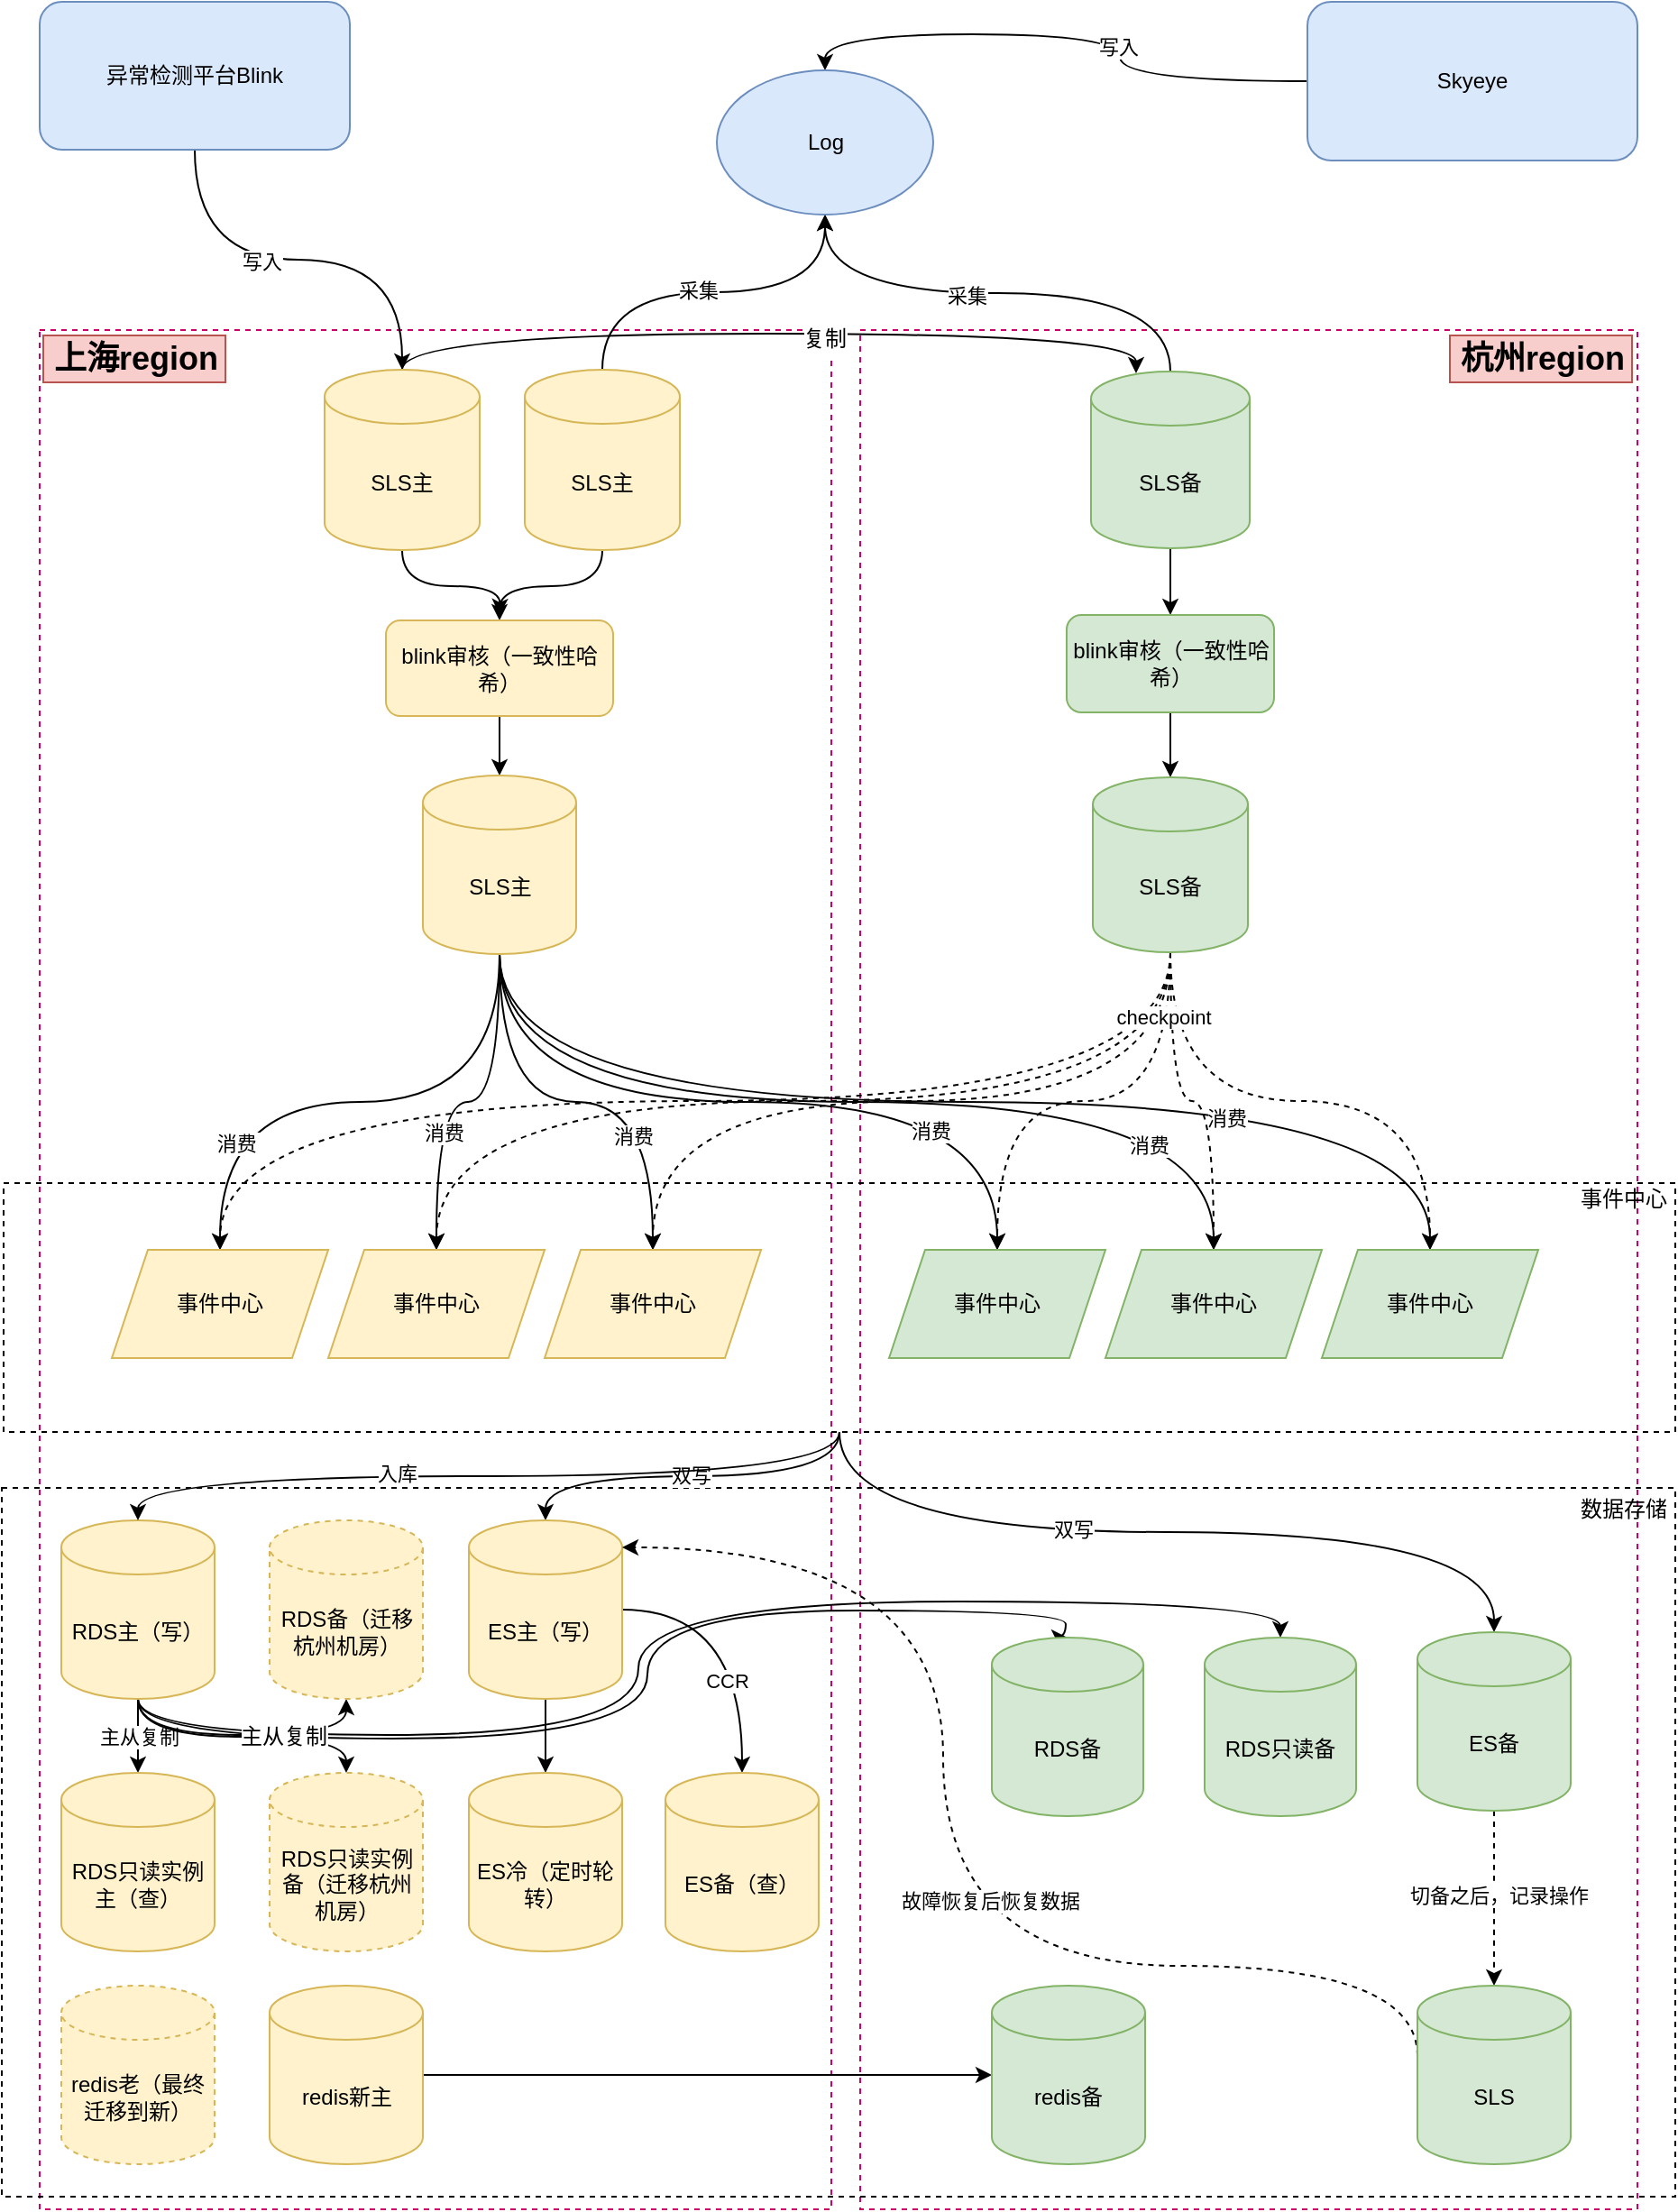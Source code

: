 <mxfile version="14.0.5" type="github">
  <diagram id="YGv4_1RwUOP4VzlCztjI" name="Page-1">
    <mxGraphModel dx="2066" dy="1131" grid="0" gridSize="10" guides="1" tooltips="1" connect="1" arrows="1" fold="1" page="1" pageScale="1" pageWidth="3300" pageHeight="4681" math="0" shadow="0">
      <root>
        <mxCell id="0" />
        <mxCell id="1" parent="0" />
        <mxCell id="uuZJCu9eJbXiHKsUHWhY-93" value="" style="rounded=0;whiteSpace=wrap;html=1;fillColor=none;dashed=1;strokeColor=#CC0066;" vertex="1" parent="1">
          <mxGeometry x="1439" y="958" width="431" height="1042" as="geometry" />
        </mxCell>
        <mxCell id="uuZJCu9eJbXiHKsUHWhY-94" value="" style="rounded=0;whiteSpace=wrap;html=1;fillColor=none;dashed=1;strokeColor=#CC0066;" vertex="1" parent="1">
          <mxGeometry x="984" y="958" width="439" height="1042" as="geometry" />
        </mxCell>
        <mxCell id="uuZJCu9eJbXiHKsUHWhY-95" value="" style="rounded=0;whiteSpace=wrap;html=1;fillColor=none;dashed=1;" vertex="1" parent="1">
          <mxGeometry x="963" y="1600" width="928" height="393" as="geometry" />
        </mxCell>
        <mxCell id="uuZJCu9eJbXiHKsUHWhY-96" style="edgeStyle=orthogonalEdgeStyle;curved=1;rounded=0;orthogonalLoop=1;jettySize=auto;html=1;exitX=0.5;exitY=0;exitDx=0;exitDy=0;exitPerimeter=0;entryX=0.5;entryY=1;entryDx=0;entryDy=0;" edge="1" parent="1" source="uuZJCu9eJbXiHKsUHWhY-99" target="uuZJCu9eJbXiHKsUHWhY-110">
          <mxGeometry relative="1" as="geometry" />
        </mxCell>
        <mxCell id="uuZJCu9eJbXiHKsUHWhY-97" value="采集" style="edgeLabel;html=1;align=center;verticalAlign=middle;resizable=0;points=[];" vertex="1" connectable="0" parent="uuZJCu9eJbXiHKsUHWhY-96">
          <mxGeometry x="-0.096" y="2" relative="1" as="geometry">
            <mxPoint x="1" y="1" as="offset" />
          </mxGeometry>
        </mxCell>
        <mxCell id="uuZJCu9eJbXiHKsUHWhY-98" style="edgeStyle=orthogonalEdgeStyle;curved=1;rounded=0;orthogonalLoop=1;jettySize=auto;html=1;entryX=0.5;entryY=0;entryDx=0;entryDy=0;" edge="1" parent="1" source="uuZJCu9eJbXiHKsUHWhY-99" target="uuZJCu9eJbXiHKsUHWhY-112">
          <mxGeometry relative="1" as="geometry" />
        </mxCell>
        <mxCell id="uuZJCu9eJbXiHKsUHWhY-99" value="SLS主" style="shape=cylinder3;whiteSpace=wrap;html=1;boundedLbl=1;backgroundOutline=1;size=15;fillColor=#fff2cc;strokeColor=#d6b656;" vertex="1" parent="1">
          <mxGeometry x="1253" y="980" width="86" height="100" as="geometry" />
        </mxCell>
        <mxCell id="uuZJCu9eJbXiHKsUHWhY-100" style="edgeStyle=orthogonalEdgeStyle;curved=1;rounded=0;orthogonalLoop=1;jettySize=auto;html=1;entryX=0.5;entryY=1;entryDx=0;entryDy=0;exitX=0.5;exitY=0;exitDx=0;exitDy=0;exitPerimeter=0;" edge="1" parent="1" source="uuZJCu9eJbXiHKsUHWhY-103" target="uuZJCu9eJbXiHKsUHWhY-110">
          <mxGeometry relative="1" as="geometry" />
        </mxCell>
        <mxCell id="uuZJCu9eJbXiHKsUHWhY-101" value="采集" style="edgeLabel;html=1;align=center;verticalAlign=middle;resizable=0;points=[];" vertex="1" connectable="0" parent="uuZJCu9eJbXiHKsUHWhY-100">
          <mxGeometry x="0.13" y="1" relative="1" as="geometry">
            <mxPoint x="1" as="offset" />
          </mxGeometry>
        </mxCell>
        <mxCell id="uuZJCu9eJbXiHKsUHWhY-102" style="edgeStyle=orthogonalEdgeStyle;curved=1;rounded=0;orthogonalLoop=1;jettySize=auto;html=1;entryX=0.5;entryY=0;entryDx=0;entryDy=0;" edge="1" parent="1" source="uuZJCu9eJbXiHKsUHWhY-103" target="uuZJCu9eJbXiHKsUHWhY-114">
          <mxGeometry relative="1" as="geometry" />
        </mxCell>
        <mxCell id="uuZJCu9eJbXiHKsUHWhY-103" value="SLS备" style="shape=cylinder3;whiteSpace=wrap;html=1;boundedLbl=1;backgroundOutline=1;size=15;fillColor=#d5e8d4;strokeColor=#82b366;" vertex="1" parent="1">
          <mxGeometry x="1567" y="981" width="88" height="98" as="geometry" />
        </mxCell>
        <mxCell id="uuZJCu9eJbXiHKsUHWhY-104" style="edgeStyle=orthogonalEdgeStyle;curved=1;rounded=0;orthogonalLoop=1;jettySize=auto;html=1;entryX=0.5;entryY=0;entryDx=0;entryDy=0;entryPerimeter=0;" edge="1" parent="1" source="uuZJCu9eJbXiHKsUHWhY-106" target="uuZJCu9eJbXiHKsUHWhY-179">
          <mxGeometry relative="1" as="geometry">
            <mxPoint x="1239" y="822" as="targetPoint" />
          </mxGeometry>
        </mxCell>
        <mxCell id="uuZJCu9eJbXiHKsUHWhY-105" value="写入" style="edgeLabel;html=1;align=center;verticalAlign=middle;resizable=0;points=[];" vertex="1" connectable="0" parent="uuZJCu9eJbXiHKsUHWhY-104">
          <mxGeometry x="-0.177" y="-1" relative="1" as="geometry">
            <mxPoint as="offset" />
          </mxGeometry>
        </mxCell>
        <mxCell id="uuZJCu9eJbXiHKsUHWhY-106" value="异常检测平台Blink" style="rounded=1;whiteSpace=wrap;html=1;fillColor=#dae8fc;strokeColor=#6c8ebf;" vertex="1" parent="1">
          <mxGeometry x="984" y="776" width="172" height="82" as="geometry" />
        </mxCell>
        <mxCell id="uuZJCu9eJbXiHKsUHWhY-107" style="edgeStyle=orthogonalEdgeStyle;curved=1;rounded=0;orthogonalLoop=1;jettySize=auto;html=1;entryX=0.5;entryY=0;entryDx=0;entryDy=0;" edge="1" parent="1" source="uuZJCu9eJbXiHKsUHWhY-109" target="uuZJCu9eJbXiHKsUHWhY-110">
          <mxGeometry relative="1" as="geometry" />
        </mxCell>
        <mxCell id="uuZJCu9eJbXiHKsUHWhY-108" value="写入" style="edgeLabel;html=1;align=center;verticalAlign=middle;resizable=0;points=[];" vertex="1" connectable="0" parent="uuZJCu9eJbXiHKsUHWhY-107">
          <mxGeometry x="-0.216" y="2" relative="1" as="geometry">
            <mxPoint as="offset" />
          </mxGeometry>
        </mxCell>
        <mxCell id="uuZJCu9eJbXiHKsUHWhY-109" value="Skyeye" style="rounded=1;whiteSpace=wrap;html=1;fillColor=#dae8fc;strokeColor=#6c8ebf;" vertex="1" parent="1">
          <mxGeometry x="1687" y="776" width="183" height="88" as="geometry" />
        </mxCell>
        <mxCell id="uuZJCu9eJbXiHKsUHWhY-110" value="Log" style="ellipse;whiteSpace=wrap;html=1;fillColor=#dae8fc;strokeColor=#6c8ebf;" vertex="1" parent="1">
          <mxGeometry x="1359.5" y="814" width="120" height="80" as="geometry" />
        </mxCell>
        <mxCell id="uuZJCu9eJbXiHKsUHWhY-111" style="edgeStyle=orthogonalEdgeStyle;curved=1;rounded=0;orthogonalLoop=1;jettySize=auto;html=1;entryX=0.5;entryY=0;entryDx=0;entryDy=0;entryPerimeter=0;" edge="1" parent="1" source="uuZJCu9eJbXiHKsUHWhY-112" target="uuZJCu9eJbXiHKsUHWhY-127">
          <mxGeometry relative="1" as="geometry" />
        </mxCell>
        <mxCell id="uuZJCu9eJbXiHKsUHWhY-112" value="blink审核（一致性哈希）" style="rounded=1;whiteSpace=wrap;html=1;fillColor=#fff2cc;strokeColor=#d6b656;" vertex="1" parent="1">
          <mxGeometry x="1176" y="1119" width="126" height="53" as="geometry" />
        </mxCell>
        <mxCell id="uuZJCu9eJbXiHKsUHWhY-113" style="edgeStyle=orthogonalEdgeStyle;curved=1;rounded=0;orthogonalLoop=1;jettySize=auto;html=1;entryX=0.5;entryY=0;entryDx=0;entryDy=0;entryPerimeter=0;" edge="1" parent="1" source="uuZJCu9eJbXiHKsUHWhY-114" target="uuZJCu9eJbXiHKsUHWhY-135">
          <mxGeometry relative="1" as="geometry" />
        </mxCell>
        <mxCell id="uuZJCu9eJbXiHKsUHWhY-114" value="blink审核（一致性哈希）" style="rounded=1;whiteSpace=wrap;html=1;fillColor=#d5e8d4;strokeColor=#82b366;" vertex="1" parent="1">
          <mxGeometry x="1553.5" y="1116" width="115" height="54" as="geometry" />
        </mxCell>
        <mxCell id="uuZJCu9eJbXiHKsUHWhY-115" style="edgeStyle=orthogonalEdgeStyle;curved=1;rounded=0;orthogonalLoop=1;jettySize=auto;html=1;entryX=0.5;entryY=0;entryDx=0;entryDy=0;exitX=0.5;exitY=1;exitDx=0;exitDy=0;exitPerimeter=0;" edge="1" parent="1" source="uuZJCu9eJbXiHKsUHWhY-127" target="uuZJCu9eJbXiHKsUHWhY-136">
          <mxGeometry relative="1" as="geometry" />
        </mxCell>
        <mxCell id="uuZJCu9eJbXiHKsUHWhY-116" value="消费&amp;nbsp; &amp;nbsp; &amp;nbsp;&amp;nbsp;" style="edgeLabel;html=1;align=center;verticalAlign=middle;resizable=0;points=[];" vertex="1" connectable="0" parent="uuZJCu9eJbXiHKsUHWhY-115">
          <mxGeometry x="0.629" y="18" relative="1" as="geometry">
            <mxPoint as="offset" />
          </mxGeometry>
        </mxCell>
        <mxCell id="uuZJCu9eJbXiHKsUHWhY-117" style="edgeStyle=orthogonalEdgeStyle;curved=1;rounded=0;orthogonalLoop=1;jettySize=auto;html=1;" edge="1" parent="1" source="uuZJCu9eJbXiHKsUHWhY-127" target="uuZJCu9eJbXiHKsUHWhY-137">
          <mxGeometry relative="1" as="geometry" />
        </mxCell>
        <mxCell id="uuZJCu9eJbXiHKsUHWhY-118" value="消费" style="edgeLabel;html=1;align=center;verticalAlign=middle;resizable=0;points=[];" vertex="1" connectable="0" parent="uuZJCu9eJbXiHKsUHWhY-117">
          <mxGeometry x="0.348" y="4" relative="1" as="geometry">
            <mxPoint as="offset" />
          </mxGeometry>
        </mxCell>
        <mxCell id="uuZJCu9eJbXiHKsUHWhY-119" style="edgeStyle=orthogonalEdgeStyle;curved=1;rounded=0;orthogonalLoop=1;jettySize=auto;html=1;entryX=0.5;entryY=0;entryDx=0;entryDy=0;" edge="1" parent="1" source="uuZJCu9eJbXiHKsUHWhY-127" target="uuZJCu9eJbXiHKsUHWhY-138">
          <mxGeometry relative="1" as="geometry" />
        </mxCell>
        <mxCell id="uuZJCu9eJbXiHKsUHWhY-120" value="消费" style="edgeLabel;html=1;align=center;verticalAlign=middle;resizable=0;points=[];" vertex="1" connectable="0" parent="uuZJCu9eJbXiHKsUHWhY-119">
          <mxGeometry x="0.494" y="-11" relative="1" as="geometry">
            <mxPoint as="offset" />
          </mxGeometry>
        </mxCell>
        <mxCell id="uuZJCu9eJbXiHKsUHWhY-121" style="edgeStyle=orthogonalEdgeStyle;curved=1;rounded=0;orthogonalLoop=1;jettySize=auto;html=1;entryX=0.5;entryY=0;entryDx=0;entryDy=0;exitX=0.5;exitY=1;exitDx=0;exitDy=0;exitPerimeter=0;" edge="1" parent="1" source="uuZJCu9eJbXiHKsUHWhY-127" target="uuZJCu9eJbXiHKsUHWhY-139">
          <mxGeometry relative="1" as="geometry" />
        </mxCell>
        <mxCell id="uuZJCu9eJbXiHKsUHWhY-122" value="消费" style="edgeLabel;html=1;align=center;verticalAlign=middle;resizable=0;points=[];" vertex="1" connectable="0" parent="uuZJCu9eJbXiHKsUHWhY-121">
          <mxGeometry x="0.458" y="-16" relative="1" as="geometry">
            <mxPoint as="offset" />
          </mxGeometry>
        </mxCell>
        <mxCell id="uuZJCu9eJbXiHKsUHWhY-123" style="edgeStyle=orthogonalEdgeStyle;curved=1;rounded=0;orthogonalLoop=1;jettySize=auto;html=1;exitX=0.5;exitY=1;exitDx=0;exitDy=0;exitPerimeter=0;" edge="1" parent="1" source="uuZJCu9eJbXiHKsUHWhY-127" target="uuZJCu9eJbXiHKsUHWhY-140">
          <mxGeometry relative="1" as="geometry" />
        </mxCell>
        <mxCell id="uuZJCu9eJbXiHKsUHWhY-124" value="消费" style="edgeLabel;html=1;align=center;verticalAlign=middle;resizable=0;points=[];" vertex="1" connectable="0" parent="uuZJCu9eJbXiHKsUHWhY-123">
          <mxGeometry x="0.577" y="-24" relative="1" as="geometry">
            <mxPoint as="offset" />
          </mxGeometry>
        </mxCell>
        <mxCell id="uuZJCu9eJbXiHKsUHWhY-125" style="edgeStyle=orthogonalEdgeStyle;curved=1;rounded=0;orthogonalLoop=1;jettySize=auto;html=1;exitX=0.5;exitY=1;exitDx=0;exitDy=0;exitPerimeter=0;" edge="1" parent="1" source="uuZJCu9eJbXiHKsUHWhY-127" target="uuZJCu9eJbXiHKsUHWhY-141">
          <mxGeometry relative="1" as="geometry" />
        </mxCell>
        <mxCell id="uuZJCu9eJbXiHKsUHWhY-126" value="消费" style="edgeLabel;html=1;align=center;verticalAlign=middle;resizable=0;points=[];" vertex="1" connectable="0" parent="uuZJCu9eJbXiHKsUHWhY-125">
          <mxGeometry x="0.425" y="-9" relative="1" as="geometry">
            <mxPoint as="offset" />
          </mxGeometry>
        </mxCell>
        <mxCell id="uuZJCu9eJbXiHKsUHWhY-127" value="SLS主" style="shape=cylinder3;whiteSpace=wrap;html=1;boundedLbl=1;backgroundOutline=1;size=15;fillColor=#fff2cc;strokeColor=#d6b656;" vertex="1" parent="1">
          <mxGeometry x="1196.5" y="1205" width="85" height="99" as="geometry" />
        </mxCell>
        <mxCell id="uuZJCu9eJbXiHKsUHWhY-128" style="edgeStyle=orthogonalEdgeStyle;curved=1;rounded=0;orthogonalLoop=1;jettySize=auto;html=1;exitX=0.5;exitY=1;exitDx=0;exitDy=0;exitPerimeter=0;dashed=1;" edge="1" parent="1" source="uuZJCu9eJbXiHKsUHWhY-135" target="uuZJCu9eJbXiHKsUHWhY-136">
          <mxGeometry relative="1" as="geometry" />
        </mxCell>
        <mxCell id="uuZJCu9eJbXiHKsUHWhY-129" style="edgeStyle=orthogonalEdgeStyle;curved=1;rounded=0;orthogonalLoop=1;jettySize=auto;html=1;entryX=0.5;entryY=0;entryDx=0;entryDy=0;dashed=1;strokeWidth=1;exitX=0.5;exitY=1;exitDx=0;exitDy=0;exitPerimeter=0;" edge="1" parent="1" source="uuZJCu9eJbXiHKsUHWhY-135" target="uuZJCu9eJbXiHKsUHWhY-137">
          <mxGeometry relative="1" as="geometry" />
        </mxCell>
        <mxCell id="uuZJCu9eJbXiHKsUHWhY-130" style="edgeStyle=orthogonalEdgeStyle;curved=1;rounded=0;orthogonalLoop=1;jettySize=auto;html=1;entryX=0.5;entryY=0;entryDx=0;entryDy=0;dashed=1;strokeWidth=1;exitX=0.5;exitY=1;exitDx=0;exitDy=0;exitPerimeter=0;" edge="1" parent="1" source="uuZJCu9eJbXiHKsUHWhY-135" target="uuZJCu9eJbXiHKsUHWhY-138">
          <mxGeometry relative="1" as="geometry" />
        </mxCell>
        <mxCell id="uuZJCu9eJbXiHKsUHWhY-131" style="edgeStyle=orthogonalEdgeStyle;curved=1;rounded=0;orthogonalLoop=1;jettySize=auto;html=1;entryX=0.5;entryY=0;entryDx=0;entryDy=0;dashed=1;strokeWidth=1;" edge="1" parent="1" source="uuZJCu9eJbXiHKsUHWhY-135" target="uuZJCu9eJbXiHKsUHWhY-139">
          <mxGeometry relative="1" as="geometry" />
        </mxCell>
        <mxCell id="uuZJCu9eJbXiHKsUHWhY-132" style="edgeStyle=orthogonalEdgeStyle;curved=1;rounded=0;orthogonalLoop=1;jettySize=auto;html=1;entryX=0.5;entryY=0;entryDx=0;entryDy=0;dashed=1;strokeWidth=1;" edge="1" parent="1" source="uuZJCu9eJbXiHKsUHWhY-135" target="uuZJCu9eJbXiHKsUHWhY-140">
          <mxGeometry relative="1" as="geometry" />
        </mxCell>
        <mxCell id="uuZJCu9eJbXiHKsUHWhY-133" style="edgeStyle=orthogonalEdgeStyle;curved=1;rounded=0;orthogonalLoop=1;jettySize=auto;html=1;dashed=1;strokeWidth=1;exitX=0.5;exitY=1;exitDx=0;exitDy=0;exitPerimeter=0;" edge="1" parent="1" source="uuZJCu9eJbXiHKsUHWhY-135" target="uuZJCu9eJbXiHKsUHWhY-141">
          <mxGeometry relative="1" as="geometry" />
        </mxCell>
        <mxCell id="uuZJCu9eJbXiHKsUHWhY-134" value="checkpoint" style="edgeLabel;html=1;align=center;verticalAlign=middle;resizable=0;points=[];" vertex="1" connectable="0" parent="uuZJCu9eJbXiHKsUHWhY-133">
          <mxGeometry x="-0.77" y="5" relative="1" as="geometry">
            <mxPoint x="-9" as="offset" />
          </mxGeometry>
        </mxCell>
        <mxCell id="uuZJCu9eJbXiHKsUHWhY-135" value="SLS备" style="shape=cylinder3;whiteSpace=wrap;html=1;boundedLbl=1;backgroundOutline=1;size=15;fillColor=#d5e8d4;strokeColor=#82b366;" vertex="1" parent="1">
          <mxGeometry x="1568" y="1206" width="86" height="97" as="geometry" />
        </mxCell>
        <mxCell id="uuZJCu9eJbXiHKsUHWhY-136" value="事件中心" style="shape=parallelogram;perimeter=parallelogramPerimeter;whiteSpace=wrap;html=1;fixedSize=1;fillColor=#fff2cc;strokeColor=#d6b656;" vertex="1" parent="1">
          <mxGeometry x="1024" y="1468" width="120" height="60" as="geometry" />
        </mxCell>
        <mxCell id="uuZJCu9eJbXiHKsUHWhY-137" value="事件中心" style="shape=parallelogram;perimeter=parallelogramPerimeter;whiteSpace=wrap;html=1;fixedSize=1;fillColor=#fff2cc;strokeColor=#d6b656;" vertex="1" parent="1">
          <mxGeometry x="1144" y="1468" width="120" height="60" as="geometry" />
        </mxCell>
        <mxCell id="uuZJCu9eJbXiHKsUHWhY-138" value="事件中心" style="shape=parallelogram;perimeter=parallelogramPerimeter;whiteSpace=wrap;html=1;fixedSize=1;fillColor=#fff2cc;strokeColor=#d6b656;" vertex="1" parent="1">
          <mxGeometry x="1264" y="1468" width="120" height="60" as="geometry" />
        </mxCell>
        <mxCell id="uuZJCu9eJbXiHKsUHWhY-139" value="事件中心" style="shape=parallelogram;perimeter=parallelogramPerimeter;whiteSpace=wrap;html=1;fixedSize=1;fillColor=#d5e8d4;strokeColor=#82b366;" vertex="1" parent="1">
          <mxGeometry x="1455" y="1468" width="120" height="60" as="geometry" />
        </mxCell>
        <mxCell id="uuZJCu9eJbXiHKsUHWhY-140" value="事件中心" style="shape=parallelogram;perimeter=parallelogramPerimeter;whiteSpace=wrap;html=1;fixedSize=1;fillColor=#d5e8d4;strokeColor=#82b366;" vertex="1" parent="1">
          <mxGeometry x="1575" y="1468" width="120" height="60" as="geometry" />
        </mxCell>
        <mxCell id="uuZJCu9eJbXiHKsUHWhY-141" value="事件中心" style="shape=parallelogram;perimeter=parallelogramPerimeter;whiteSpace=wrap;html=1;fixedSize=1;fillColor=#d5e8d4;strokeColor=#82b366;" vertex="1" parent="1">
          <mxGeometry x="1695" y="1468" width="120" height="60" as="geometry" />
        </mxCell>
        <mxCell id="uuZJCu9eJbXiHKsUHWhY-142" value="主从复制" style="edgeStyle=orthogonalEdgeStyle;curved=1;rounded=0;orthogonalLoop=1;jettySize=auto;html=1;strokeWidth=1;" edge="1" parent="1" source="uuZJCu9eJbXiHKsUHWhY-148" target="uuZJCu9eJbXiHKsUHWhY-151">
          <mxGeometry relative="1" as="geometry" />
        </mxCell>
        <mxCell id="uuZJCu9eJbXiHKsUHWhY-143" style="edgeStyle=orthogonalEdgeStyle;curved=1;rounded=0;orthogonalLoop=1;jettySize=auto;html=1;strokeWidth=1;" edge="1" parent="1" source="uuZJCu9eJbXiHKsUHWhY-148" target="uuZJCu9eJbXiHKsUHWhY-160">
          <mxGeometry relative="1" as="geometry">
            <Array as="points">
              <mxPoint x="1039" y="1738" />
              <mxPoint x="1154" y="1738" />
            </Array>
          </mxGeometry>
        </mxCell>
        <mxCell id="uuZJCu9eJbXiHKsUHWhY-144" style="edgeStyle=orthogonalEdgeStyle;curved=1;rounded=0;orthogonalLoop=1;jettySize=auto;html=1;entryX=0.5;entryY=1;entryDx=0;entryDy=0;entryPerimeter=0;strokeWidth=1;exitX=0.5;exitY=1;exitDx=0;exitDy=0;exitPerimeter=0;" edge="1" parent="1" source="uuZJCu9eJbXiHKsUHWhY-148" target="uuZJCu9eJbXiHKsUHWhY-150">
          <mxGeometry relative="1" as="geometry" />
        </mxCell>
        <mxCell id="uuZJCu9eJbXiHKsUHWhY-145" style="edgeStyle=orthogonalEdgeStyle;curved=1;rounded=0;orthogonalLoop=1;jettySize=auto;html=1;exitX=0.5;exitY=1;exitDx=0;exitDy=0;exitPerimeter=0;entryX=0.5;entryY=0;entryDx=0;entryDy=0;entryPerimeter=0;strokeWidth=1;fontSize=18;" edge="1" parent="1" source="uuZJCu9eJbXiHKsUHWhY-148" target="uuZJCu9eJbXiHKsUHWhY-149">
          <mxGeometry relative="1" as="geometry">
            <Array as="points">
              <mxPoint x="1039" y="1739" />
              <mxPoint x="1321" y="1739" />
              <mxPoint x="1321" y="1668" />
              <mxPoint x="1553" y="1668" />
            </Array>
          </mxGeometry>
        </mxCell>
        <mxCell id="uuZJCu9eJbXiHKsUHWhY-146" style="edgeStyle=orthogonalEdgeStyle;curved=1;rounded=0;orthogonalLoop=1;jettySize=auto;html=1;entryX=0.5;entryY=0;entryDx=0;entryDy=0;entryPerimeter=0;strokeWidth=1;fontSize=18;exitX=0.5;exitY=1;exitDx=0;exitDy=0;exitPerimeter=0;" edge="1" parent="1" source="uuZJCu9eJbXiHKsUHWhY-148" target="uuZJCu9eJbXiHKsUHWhY-181">
          <mxGeometry relative="1" as="geometry">
            <Array as="points">
              <mxPoint x="1039" y="1737" />
              <mxPoint x="1316" y="1737" />
              <mxPoint x="1316" y="1663" />
              <mxPoint x="1672" y="1663" />
            </Array>
          </mxGeometry>
        </mxCell>
        <mxCell id="uuZJCu9eJbXiHKsUHWhY-147" value="&lt;font style=&quot;font-size: 12px&quot;&gt;主从复制&lt;/font&gt;" style="edgeLabel;html=1;align=center;verticalAlign=middle;resizable=0;points=[];fontSize=18;" vertex="1" connectable="0" parent="uuZJCu9eJbXiHKsUHWhY-146">
          <mxGeometry x="-0.731" y="1" relative="1" as="geometry">
            <mxPoint as="offset" />
          </mxGeometry>
        </mxCell>
        <mxCell id="uuZJCu9eJbXiHKsUHWhY-148" value="RDS主（写）" style="shape=cylinder3;whiteSpace=wrap;html=1;boundedLbl=1;backgroundOutline=1;size=15;fillColor=#fff2cc;strokeColor=#d6b656;" vertex="1" parent="1">
          <mxGeometry x="996" y="1618" width="85" height="99" as="geometry" />
        </mxCell>
        <mxCell id="uuZJCu9eJbXiHKsUHWhY-149" value="RDS备" style="shape=cylinder3;whiteSpace=wrap;html=1;boundedLbl=1;backgroundOutline=1;size=15;fillColor=#d5e8d4;strokeColor=#82b366;" vertex="1" parent="1">
          <mxGeometry x="1512" y="1683" width="84" height="99" as="geometry" />
        </mxCell>
        <mxCell id="uuZJCu9eJbXiHKsUHWhY-150" value="RDS备（迁移杭州机房）" style="shape=cylinder3;whiteSpace=wrap;html=1;boundedLbl=1;backgroundOutline=1;size=15;fillColor=#fff2cc;strokeColor=#d6b656;dashed=1;" vertex="1" parent="1">
          <mxGeometry x="1111.5" y="1618" width="85" height="99" as="geometry" />
        </mxCell>
        <mxCell id="uuZJCu9eJbXiHKsUHWhY-151" value="RDS只读实例主（查）" style="shape=cylinder3;whiteSpace=wrap;html=1;boundedLbl=1;backgroundOutline=1;size=15;fillColor=#fff2cc;strokeColor=#d6b656;" vertex="1" parent="1">
          <mxGeometry x="996" y="1758" width="85" height="99" as="geometry" />
        </mxCell>
        <mxCell id="uuZJCu9eJbXiHKsUHWhY-152" style="edgeStyle=orthogonalEdgeStyle;curved=1;rounded=0;orthogonalLoop=1;jettySize=auto;html=1;strokeWidth=1;" edge="1" parent="1" source="uuZJCu9eJbXiHKsUHWhY-158" target="uuZJCu9eJbXiHKsUHWhY-164">
          <mxGeometry relative="1" as="geometry" />
        </mxCell>
        <mxCell id="uuZJCu9eJbXiHKsUHWhY-153" value="双写" style="edgeLabel;html=1;align=center;verticalAlign=middle;resizable=0;points=[];" vertex="1" connectable="0" parent="uuZJCu9eJbXiHKsUHWhY-152">
          <mxGeometry x="0.022" y="-1" relative="1" as="geometry">
            <mxPoint x="1" as="offset" />
          </mxGeometry>
        </mxCell>
        <mxCell id="uuZJCu9eJbXiHKsUHWhY-154" style="edgeStyle=orthogonalEdgeStyle;curved=1;rounded=0;orthogonalLoop=1;jettySize=auto;html=1;strokeWidth=1;" edge="1" parent="1" source="uuZJCu9eJbXiHKsUHWhY-158" target="uuZJCu9eJbXiHKsUHWhY-170">
          <mxGeometry relative="1" as="geometry" />
        </mxCell>
        <mxCell id="uuZJCu9eJbXiHKsUHWhY-155" value="双写" style="edgeLabel;html=1;align=center;verticalAlign=middle;resizable=0;points=[];" vertex="1" connectable="0" parent="uuZJCu9eJbXiHKsUHWhY-154">
          <mxGeometry x="-0.224" y="3" relative="1" as="geometry">
            <mxPoint x="1" y="1" as="offset" />
          </mxGeometry>
        </mxCell>
        <mxCell id="uuZJCu9eJbXiHKsUHWhY-156" style="edgeStyle=orthogonalEdgeStyle;curved=1;rounded=0;orthogonalLoop=1;jettySize=auto;html=1;strokeWidth=1;" edge="1" parent="1" source="uuZJCu9eJbXiHKsUHWhY-158" target="uuZJCu9eJbXiHKsUHWhY-148">
          <mxGeometry relative="1" as="geometry" />
        </mxCell>
        <mxCell id="uuZJCu9eJbXiHKsUHWhY-157" value="入库" style="edgeLabel;html=1;align=center;verticalAlign=middle;resizable=0;points=[];" vertex="1" connectable="0" parent="uuZJCu9eJbXiHKsUHWhY-156">
          <mxGeometry x="0.237" y="-2" relative="1" as="geometry">
            <mxPoint x="1" as="offset" />
          </mxGeometry>
        </mxCell>
        <mxCell id="uuZJCu9eJbXiHKsUHWhY-158" value="" style="rounded=0;whiteSpace=wrap;html=1;fillColor=none;dashed=1;" vertex="1" parent="1">
          <mxGeometry x="964" y="1431" width="927" height="138" as="geometry" />
        </mxCell>
        <mxCell id="uuZJCu9eJbXiHKsUHWhY-159" value="事件中心" style="text;html=1;align=center;verticalAlign=middle;resizable=0;points=[];autosize=1;" vertex="1" parent="1">
          <mxGeometry x="1833" y="1431" width="58" height="18" as="geometry" />
        </mxCell>
        <mxCell id="uuZJCu9eJbXiHKsUHWhY-160" value="RDS只读实例备（迁移杭州机房）" style="shape=cylinder3;whiteSpace=wrap;html=1;boundedLbl=1;backgroundOutline=1;size=15;fillColor=#fff2cc;strokeColor=#d6b656;dashed=1;" vertex="1" parent="1">
          <mxGeometry x="1111.5" y="1758" width="85" height="99" as="geometry" />
        </mxCell>
        <mxCell id="uuZJCu9eJbXiHKsUHWhY-161" style="edgeStyle=orthogonalEdgeStyle;curved=1;rounded=0;orthogonalLoop=1;jettySize=auto;html=1;entryX=0.5;entryY=0;entryDx=0;entryDy=0;entryPerimeter=0;strokeWidth=1;" edge="1" parent="1" source="uuZJCu9eJbXiHKsUHWhY-164" target="uuZJCu9eJbXiHKsUHWhY-165">
          <mxGeometry relative="1" as="geometry" />
        </mxCell>
        <mxCell id="uuZJCu9eJbXiHKsUHWhY-162" value="CCR" style="edgeLabel;html=1;align=center;verticalAlign=middle;resizable=0;points=[];" vertex="1" connectable="0" parent="uuZJCu9eJbXiHKsUHWhY-161">
          <mxGeometry x="-0.186" relative="1" as="geometry">
            <mxPoint x="-6" y="39.5" as="offset" />
          </mxGeometry>
        </mxCell>
        <mxCell id="uuZJCu9eJbXiHKsUHWhY-163" style="edgeStyle=orthogonalEdgeStyle;curved=1;rounded=0;orthogonalLoop=1;jettySize=auto;html=1;strokeWidth=1;" edge="1" parent="1" source="uuZJCu9eJbXiHKsUHWhY-164" target="uuZJCu9eJbXiHKsUHWhY-167">
          <mxGeometry relative="1" as="geometry" />
        </mxCell>
        <mxCell id="uuZJCu9eJbXiHKsUHWhY-164" value="ES主（写）" style="shape=cylinder3;whiteSpace=wrap;html=1;boundedLbl=1;backgroundOutline=1;size=15;fillColor=#fff2cc;strokeColor=#d6b656;" vertex="1" parent="1">
          <mxGeometry x="1222" y="1618" width="85" height="99" as="geometry" />
        </mxCell>
        <mxCell id="uuZJCu9eJbXiHKsUHWhY-165" value="ES备（查）" style="shape=cylinder3;whiteSpace=wrap;html=1;boundedLbl=1;backgroundOutline=1;size=15;fillColor=#fff2cc;strokeColor=#d6b656;" vertex="1" parent="1">
          <mxGeometry x="1331" y="1758" width="85" height="99" as="geometry" />
        </mxCell>
        <mxCell id="uuZJCu9eJbXiHKsUHWhY-166" value="数据存储" style="text;html=1;align=center;verticalAlign=middle;resizable=0;points=[];autosize=1;" vertex="1" parent="1">
          <mxGeometry x="1833" y="1603" width="58" height="18" as="geometry" />
        </mxCell>
        <mxCell id="uuZJCu9eJbXiHKsUHWhY-167" value="ES冷（定时轮转）" style="shape=cylinder3;whiteSpace=wrap;html=1;boundedLbl=1;backgroundOutline=1;size=15;fillColor=#fff2cc;strokeColor=#d6b656;" vertex="1" parent="1">
          <mxGeometry x="1222" y="1758" width="85" height="99" as="geometry" />
        </mxCell>
        <mxCell id="uuZJCu9eJbXiHKsUHWhY-168" style="edgeStyle=orthogonalEdgeStyle;rounded=0;orthogonalLoop=1;jettySize=auto;html=1;curved=1;dashed=1;" edge="1" parent="1" source="uuZJCu9eJbXiHKsUHWhY-170" target="uuZJCu9eJbXiHKsUHWhY-184">
          <mxGeometry relative="1" as="geometry" />
        </mxCell>
        <mxCell id="uuZJCu9eJbXiHKsUHWhY-169" value="切备之后，记录操作" style="edgeLabel;html=1;align=center;verticalAlign=middle;resizable=0;points=[];" vertex="1" connectable="0" parent="uuZJCu9eJbXiHKsUHWhY-168">
          <mxGeometry x="-0.031" y="2" relative="1" as="geometry">
            <mxPoint as="offset" />
          </mxGeometry>
        </mxCell>
        <mxCell id="uuZJCu9eJbXiHKsUHWhY-170" value="ES备" style="shape=cylinder3;whiteSpace=wrap;html=1;boundedLbl=1;backgroundOutline=1;size=15;fillColor=#d5e8d4;strokeColor=#82b366;" vertex="1" parent="1">
          <mxGeometry x="1748" y="1680" width="85" height="99" as="geometry" />
        </mxCell>
        <mxCell id="uuZJCu9eJbXiHKsUHWhY-171" value="上海region" style="text;html=1;align=center;verticalAlign=middle;resizable=0;points=[];autosize=1;fillColor=#f8cecc;strokeColor=#b85450;fontStyle=1;fontSize=18;" vertex="1" parent="1">
          <mxGeometry x="986" y="961" width="101" height="26" as="geometry" />
        </mxCell>
        <mxCell id="uuZJCu9eJbXiHKsUHWhY-172" value="杭州region" style="text;html=1;align=center;verticalAlign=middle;resizable=0;points=[];autosize=1;fillColor=#f8cecc;strokeColor=#b85450;fontStyle=1;fontSize=18;" vertex="1" parent="1">
          <mxGeometry x="1766" y="961" width="101" height="26" as="geometry" />
        </mxCell>
        <mxCell id="uuZJCu9eJbXiHKsUHWhY-173" value="redis老（最终迁移到新）" style="shape=cylinder3;whiteSpace=wrap;html=1;boundedLbl=1;backgroundOutline=1;size=15;fillColor=#fff2cc;strokeColor=#d6b656;dashed=1;" vertex="1" parent="1">
          <mxGeometry x="996" y="1876" width="85" height="99" as="geometry" />
        </mxCell>
        <mxCell id="uuZJCu9eJbXiHKsUHWhY-174" style="edgeStyle=orthogonalEdgeStyle;curved=1;rounded=0;orthogonalLoop=1;jettySize=auto;html=1;strokeWidth=1;fontSize=18;" edge="1" parent="1" source="uuZJCu9eJbXiHKsUHWhY-175" target="uuZJCu9eJbXiHKsUHWhY-180">
          <mxGeometry relative="1" as="geometry" />
        </mxCell>
        <mxCell id="uuZJCu9eJbXiHKsUHWhY-175" value="redis新主" style="shape=cylinder3;whiteSpace=wrap;html=1;boundedLbl=1;backgroundOutline=1;size=15;fillColor=#fff2cc;strokeColor=#d6b656;" vertex="1" parent="1">
          <mxGeometry x="1111.5" y="1876" width="85" height="99" as="geometry" />
        </mxCell>
        <mxCell id="uuZJCu9eJbXiHKsUHWhY-176" style="edgeStyle=orthogonalEdgeStyle;curved=1;rounded=0;orthogonalLoop=1;jettySize=auto;html=1;exitX=0.5;exitY=1;exitDx=0;exitDy=0;exitPerimeter=0;strokeWidth=1;fontSize=18;" edge="1" parent="1" source="uuZJCu9eJbXiHKsUHWhY-179">
          <mxGeometry relative="1" as="geometry">
            <mxPoint x="1239" y="1116" as="targetPoint" />
          </mxGeometry>
        </mxCell>
        <mxCell id="uuZJCu9eJbXiHKsUHWhY-177" style="edgeStyle=orthogonalEdgeStyle;curved=1;rounded=0;orthogonalLoop=1;jettySize=auto;html=1;entryX=0.284;entryY=0.01;entryDx=0;entryDy=0;entryPerimeter=0;strokeWidth=1;fontSize=18;exitX=0.5;exitY=0;exitDx=0;exitDy=0;exitPerimeter=0;" edge="1" parent="1" source="uuZJCu9eJbXiHKsUHWhY-179" target="uuZJCu9eJbXiHKsUHWhY-103">
          <mxGeometry relative="1" as="geometry" />
        </mxCell>
        <mxCell id="uuZJCu9eJbXiHKsUHWhY-178" value="&lt;font style=&quot;font-size: 12px&quot;&gt;复制&lt;/font&gt;" style="edgeLabel;html=1;align=center;verticalAlign=middle;resizable=0;points=[];fontSize=18;" vertex="1" connectable="0" parent="uuZJCu9eJbXiHKsUHWhY-177">
          <mxGeometry x="0.131" y="-1" relative="1" as="geometry">
            <mxPoint as="offset" />
          </mxGeometry>
        </mxCell>
        <mxCell id="uuZJCu9eJbXiHKsUHWhY-179" value="SLS主" style="shape=cylinder3;whiteSpace=wrap;html=1;boundedLbl=1;backgroundOutline=1;size=15;fillColor=#fff2cc;strokeColor=#d6b656;" vertex="1" parent="1">
          <mxGeometry x="1142" y="980" width="86" height="100" as="geometry" />
        </mxCell>
        <mxCell id="uuZJCu9eJbXiHKsUHWhY-180" value="redis备" style="shape=cylinder3;whiteSpace=wrap;html=1;boundedLbl=1;backgroundOutline=1;size=15;fillColor=#d5e8d4;strokeColor=#82b366;" vertex="1" parent="1">
          <mxGeometry x="1512" y="1876" width="85" height="99" as="geometry" />
        </mxCell>
        <mxCell id="uuZJCu9eJbXiHKsUHWhY-181" value="RDS只读备" style="shape=cylinder3;whiteSpace=wrap;html=1;boundedLbl=1;backgroundOutline=1;size=15;fillColor=#d5e8d4;strokeColor=#82b366;" vertex="1" parent="1">
          <mxGeometry x="1630" y="1683" width="84" height="99" as="geometry" />
        </mxCell>
        <mxCell id="uuZJCu9eJbXiHKsUHWhY-182" style="edgeStyle=orthogonalEdgeStyle;curved=1;rounded=0;orthogonalLoop=1;jettySize=auto;html=1;entryX=1;entryY=0;entryDx=0;entryDy=15;entryPerimeter=0;exitX=0;exitY=0.394;exitDx=0;exitDy=0;exitPerimeter=0;dashed=1;" edge="1" parent="1" source="uuZJCu9eJbXiHKsUHWhY-184" target="uuZJCu9eJbXiHKsUHWhY-164">
          <mxGeometry relative="1" as="geometry">
            <Array as="points">
              <mxPoint x="1748" y="1865" />
              <mxPoint x="1485" y="1865" />
              <mxPoint x="1485" y="1633" />
            </Array>
          </mxGeometry>
        </mxCell>
        <mxCell id="uuZJCu9eJbXiHKsUHWhY-183" value="故障恢复后恢复数据" style="edgeLabel;html=1;align=center;verticalAlign=middle;resizable=0;points=[];" vertex="1" connectable="0" parent="uuZJCu9eJbXiHKsUHWhY-182">
          <mxGeometry x="-0.035" y="-26" relative="1" as="geometry">
            <mxPoint as="offset" />
          </mxGeometry>
        </mxCell>
        <mxCell id="uuZJCu9eJbXiHKsUHWhY-184" value="SLS" style="shape=cylinder3;whiteSpace=wrap;html=1;boundedLbl=1;backgroundOutline=1;size=15;fillColor=#d5e8d4;strokeColor=#82b366;" vertex="1" parent="1">
          <mxGeometry x="1748" y="1876" width="85" height="99" as="geometry" />
        </mxCell>
      </root>
    </mxGraphModel>
  </diagram>
</mxfile>
